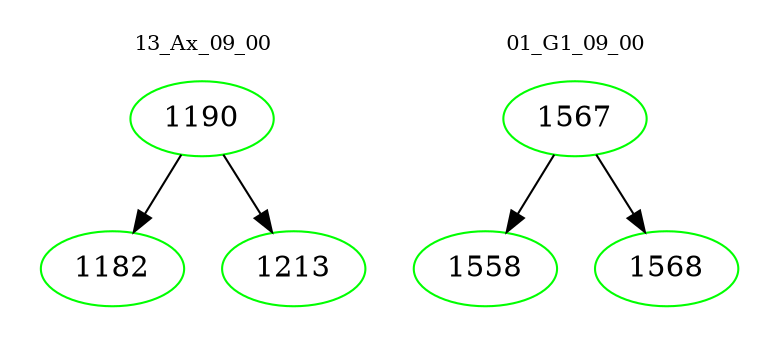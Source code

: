 digraph{
subgraph cluster_0 {
color = white
label = "13_Ax_09_00";
fontsize=10;
T0_1190 [label="1190", color="green"]
T0_1190 -> T0_1182 [color="black"]
T0_1182 [label="1182", color="green"]
T0_1190 -> T0_1213 [color="black"]
T0_1213 [label="1213", color="green"]
}
subgraph cluster_1 {
color = white
label = "01_G1_09_00";
fontsize=10;
T1_1567 [label="1567", color="green"]
T1_1567 -> T1_1558 [color="black"]
T1_1558 [label="1558", color="green"]
T1_1567 -> T1_1568 [color="black"]
T1_1568 [label="1568", color="green"]
}
}
